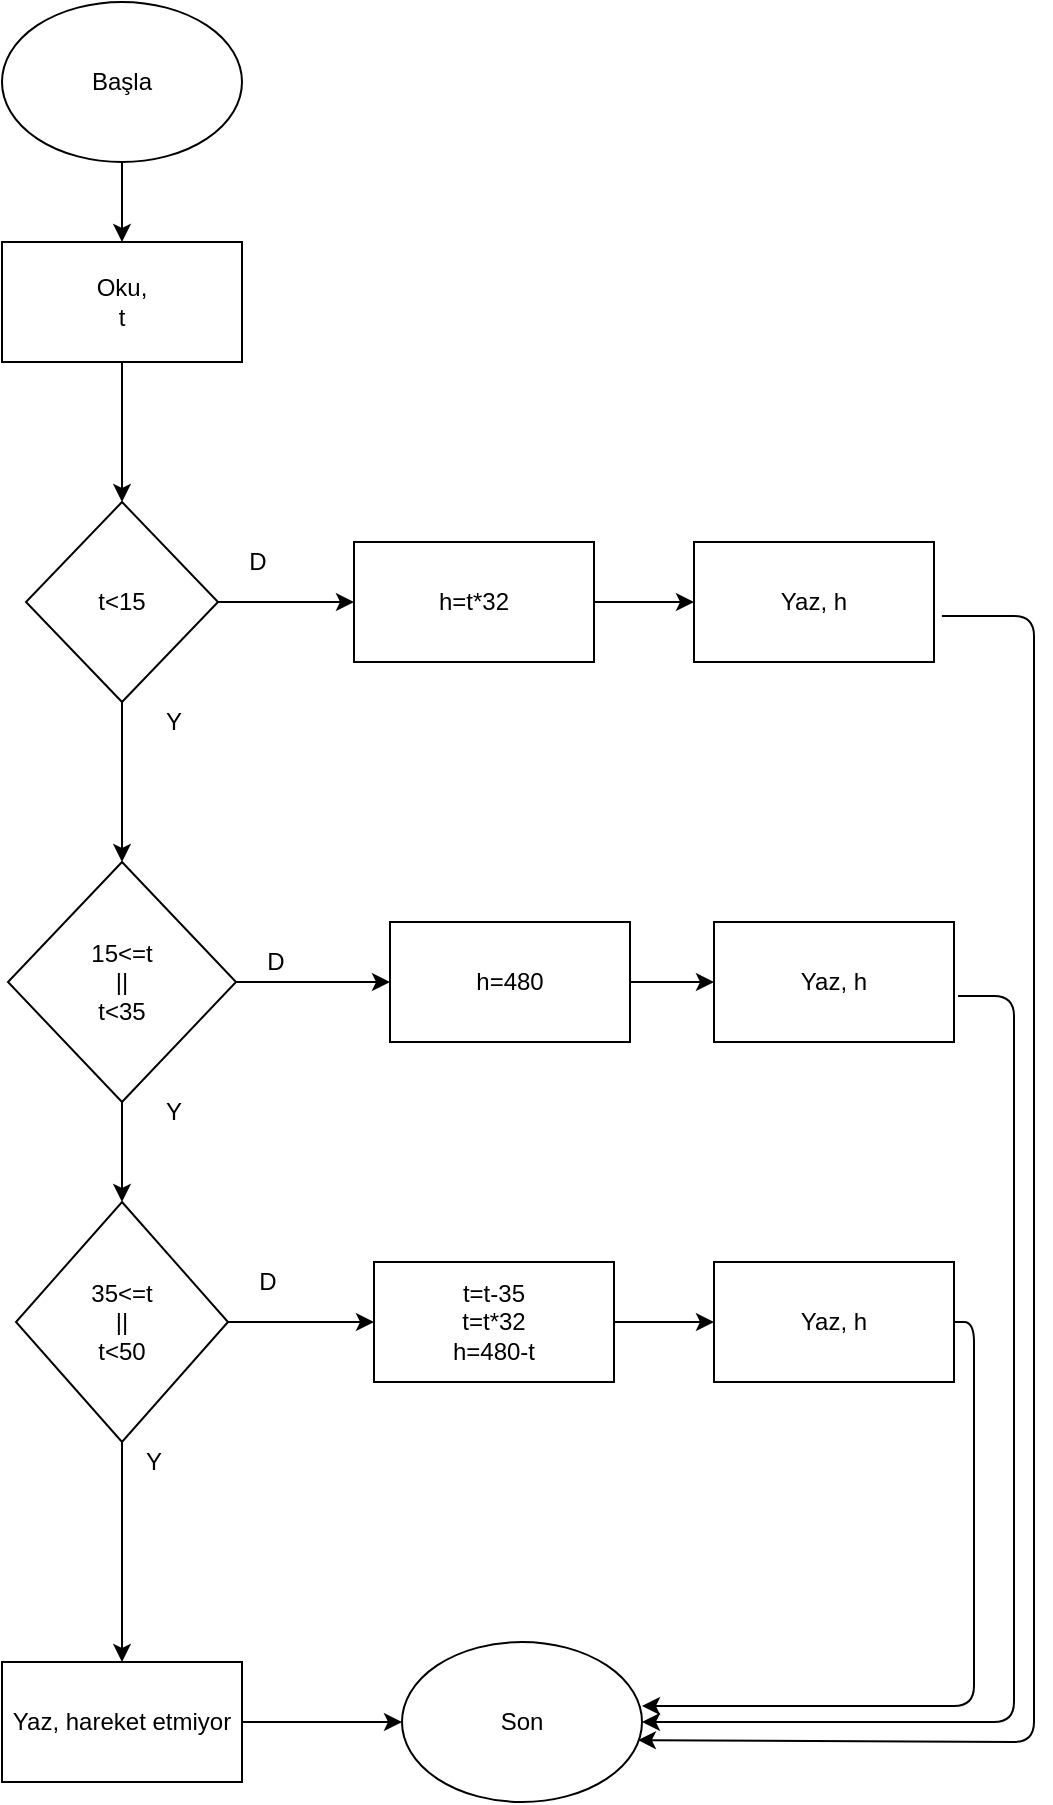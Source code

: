 <mxfile version="13.9.9" type="device"><diagram id="kjBlIDKPRAFPU94fSwLy" name="Sayfa -1"><mxGraphModel dx="1086" dy="846" grid="1" gridSize="10" guides="1" tooltips="1" connect="1" arrows="1" fold="1" page="1" pageScale="1" pageWidth="827" pageHeight="1169" math="0" shadow="0"><root><mxCell id="0"/><mxCell id="1" parent="0"/><mxCell id="0V0BDMCYuOHMOvQunb1c-3" value="" style="edgeStyle=orthogonalEdgeStyle;rounded=0;orthogonalLoop=1;jettySize=auto;html=1;" edge="1" parent="1" source="0V0BDMCYuOHMOvQunb1c-1" target="0V0BDMCYuOHMOvQunb1c-2"><mxGeometry relative="1" as="geometry"/></mxCell><mxCell id="0V0BDMCYuOHMOvQunb1c-1" value="Başla&lt;br&gt;" style="ellipse;whiteSpace=wrap;html=1;" vertex="1" parent="1"><mxGeometry x="294" y="30" width="120" height="80" as="geometry"/></mxCell><mxCell id="0V0BDMCYuOHMOvQunb1c-5" value="" style="edgeStyle=orthogonalEdgeStyle;rounded=0;orthogonalLoop=1;jettySize=auto;html=1;" edge="1" parent="1" source="0V0BDMCYuOHMOvQunb1c-2" target="0V0BDMCYuOHMOvQunb1c-4"><mxGeometry relative="1" as="geometry"/></mxCell><mxCell id="0V0BDMCYuOHMOvQunb1c-2" value="Oku,&lt;br&gt;t" style="whiteSpace=wrap;html=1;" vertex="1" parent="1"><mxGeometry x="294" y="150" width="120" height="60" as="geometry"/></mxCell><mxCell id="0V0BDMCYuOHMOvQunb1c-7" value="" style="edgeStyle=orthogonalEdgeStyle;rounded=0;orthogonalLoop=1;jettySize=auto;html=1;" edge="1" parent="1" source="0V0BDMCYuOHMOvQunb1c-4" target="0V0BDMCYuOHMOvQunb1c-6"><mxGeometry relative="1" as="geometry"/></mxCell><mxCell id="0V0BDMCYuOHMOvQunb1c-11" value="" style="edgeStyle=orthogonalEdgeStyle;rounded=0;orthogonalLoop=1;jettySize=auto;html=1;" edge="1" parent="1" source="0V0BDMCYuOHMOvQunb1c-4" target="0V0BDMCYuOHMOvQunb1c-10"><mxGeometry relative="1" as="geometry"/></mxCell><mxCell id="0V0BDMCYuOHMOvQunb1c-4" value="t&amp;lt;15" style="rhombus;whiteSpace=wrap;html=1;" vertex="1" parent="1"><mxGeometry x="306" y="280" width="96" height="100" as="geometry"/></mxCell><mxCell id="0V0BDMCYuOHMOvQunb1c-9" value="" style="edgeStyle=orthogonalEdgeStyle;rounded=0;orthogonalLoop=1;jettySize=auto;html=1;" edge="1" parent="1" source="0V0BDMCYuOHMOvQunb1c-6" target="0V0BDMCYuOHMOvQunb1c-8"><mxGeometry relative="1" as="geometry"/></mxCell><mxCell id="0V0BDMCYuOHMOvQunb1c-17" value="" style="edgeStyle=orthogonalEdgeStyle;rounded=0;orthogonalLoop=1;jettySize=auto;html=1;" edge="1" parent="1" source="0V0BDMCYuOHMOvQunb1c-6" target="0V0BDMCYuOHMOvQunb1c-16"><mxGeometry relative="1" as="geometry"/></mxCell><mxCell id="0V0BDMCYuOHMOvQunb1c-6" value="15&amp;lt;=t&lt;br&gt;||&lt;br&gt;t&amp;lt;35" style="rhombus;whiteSpace=wrap;html=1;" vertex="1" parent="1"><mxGeometry x="297" y="460" width="114" height="120" as="geometry"/></mxCell><mxCell id="0V0BDMCYuOHMOvQunb1c-23" value="" style="edgeStyle=orthogonalEdgeStyle;rounded=0;orthogonalLoop=1;jettySize=auto;html=1;" edge="1" parent="1" source="0V0BDMCYuOHMOvQunb1c-8" target="0V0BDMCYuOHMOvQunb1c-22"><mxGeometry relative="1" as="geometry"/></mxCell><mxCell id="0V0BDMCYuOHMOvQunb1c-28" value="" style="edgeStyle=orthogonalEdgeStyle;rounded=0;orthogonalLoop=1;jettySize=auto;html=1;" edge="1" parent="1" source="0V0BDMCYuOHMOvQunb1c-8" target="0V0BDMCYuOHMOvQunb1c-27"><mxGeometry relative="1" as="geometry"/></mxCell><mxCell id="0V0BDMCYuOHMOvQunb1c-8" value="35&amp;lt;=t&lt;br&gt;||&lt;br&gt;t&amp;lt;50" style="rhombus;whiteSpace=wrap;html=1;" vertex="1" parent="1"><mxGeometry x="301" y="630" width="106" height="120" as="geometry"/></mxCell><mxCell id="0V0BDMCYuOHMOvQunb1c-13" value="" style="edgeStyle=orthogonalEdgeStyle;rounded=0;orthogonalLoop=1;jettySize=auto;html=1;" edge="1" parent="1" source="0V0BDMCYuOHMOvQunb1c-10" target="0V0BDMCYuOHMOvQunb1c-12"><mxGeometry relative="1" as="geometry"/></mxCell><mxCell id="0V0BDMCYuOHMOvQunb1c-10" value="h=t*32" style="whiteSpace=wrap;html=1;" vertex="1" parent="1"><mxGeometry x="470" y="300" width="120" height="60" as="geometry"/></mxCell><mxCell id="0V0BDMCYuOHMOvQunb1c-12" value="Yaz, h" style="whiteSpace=wrap;html=1;" vertex="1" parent="1"><mxGeometry x="640" y="300" width="120" height="60" as="geometry"/></mxCell><mxCell id="0V0BDMCYuOHMOvQunb1c-14" value="D" style="text;html=1;strokeColor=none;fillColor=none;align=center;verticalAlign=middle;whiteSpace=wrap;rounded=0;" vertex="1" parent="1"><mxGeometry x="402" y="300" width="40" height="20" as="geometry"/></mxCell><mxCell id="0V0BDMCYuOHMOvQunb1c-15" value="Y" style="text;html=1;strokeColor=none;fillColor=none;align=center;verticalAlign=middle;whiteSpace=wrap;rounded=0;" vertex="1" parent="1"><mxGeometry x="360" y="380" width="40" height="20" as="geometry"/></mxCell><mxCell id="0V0BDMCYuOHMOvQunb1c-19" value="" style="edgeStyle=orthogonalEdgeStyle;rounded=0;orthogonalLoop=1;jettySize=auto;html=1;" edge="1" parent="1" source="0V0BDMCYuOHMOvQunb1c-16" target="0V0BDMCYuOHMOvQunb1c-18"><mxGeometry relative="1" as="geometry"/></mxCell><mxCell id="0V0BDMCYuOHMOvQunb1c-16" value="h=480" style="whiteSpace=wrap;html=1;" vertex="1" parent="1"><mxGeometry x="488" y="490" width="120" height="60" as="geometry"/></mxCell><mxCell id="0V0BDMCYuOHMOvQunb1c-18" value="Yaz, h" style="whiteSpace=wrap;html=1;" vertex="1" parent="1"><mxGeometry x="650" y="490" width="120" height="60" as="geometry"/></mxCell><mxCell id="0V0BDMCYuOHMOvQunb1c-20" value="D" style="text;html=1;strokeColor=none;fillColor=none;align=center;verticalAlign=middle;whiteSpace=wrap;rounded=0;" vertex="1" parent="1"><mxGeometry x="411" y="500" width="40" height="20" as="geometry"/></mxCell><mxCell id="0V0BDMCYuOHMOvQunb1c-21" value="Y" style="text;html=1;strokeColor=none;fillColor=none;align=center;verticalAlign=middle;whiteSpace=wrap;rounded=0;" vertex="1" parent="1"><mxGeometry x="360" y="575" width="40" height="20" as="geometry"/></mxCell><mxCell id="0V0BDMCYuOHMOvQunb1c-25" value="" style="edgeStyle=orthogonalEdgeStyle;rounded=0;orthogonalLoop=1;jettySize=auto;html=1;" edge="1" parent="1" source="0V0BDMCYuOHMOvQunb1c-22" target="0V0BDMCYuOHMOvQunb1c-24"><mxGeometry relative="1" as="geometry"/></mxCell><mxCell id="0V0BDMCYuOHMOvQunb1c-22" value="t=t-35&lt;br&gt;t=t*32&lt;br&gt;h=480-t" style="whiteSpace=wrap;html=1;" vertex="1" parent="1"><mxGeometry x="480" y="660" width="120" height="60" as="geometry"/></mxCell><mxCell id="0V0BDMCYuOHMOvQunb1c-24" value="Yaz, h" style="whiteSpace=wrap;html=1;" vertex="1" parent="1"><mxGeometry x="650" y="660" width="120" height="60" as="geometry"/></mxCell><mxCell id="0V0BDMCYuOHMOvQunb1c-26" value="D" style="text;html=1;strokeColor=none;fillColor=none;align=center;verticalAlign=middle;whiteSpace=wrap;rounded=0;" vertex="1" parent="1"><mxGeometry x="407" y="660" width="40" height="20" as="geometry"/></mxCell><mxCell id="0V0BDMCYuOHMOvQunb1c-30" value="" style="edgeStyle=orthogonalEdgeStyle;rounded=0;orthogonalLoop=1;jettySize=auto;html=1;" edge="1" parent="1" source="0V0BDMCYuOHMOvQunb1c-27" target="0V0BDMCYuOHMOvQunb1c-29"><mxGeometry relative="1" as="geometry"/></mxCell><mxCell id="0V0BDMCYuOHMOvQunb1c-27" value="Yaz, hareket etmiyor" style="whiteSpace=wrap;html=1;" vertex="1" parent="1"><mxGeometry x="294" y="860" width="120" height="60" as="geometry"/></mxCell><mxCell id="0V0BDMCYuOHMOvQunb1c-29" value="Son" style="ellipse;whiteSpace=wrap;html=1;" vertex="1" parent="1"><mxGeometry x="494" y="850" width="120" height="80" as="geometry"/></mxCell><mxCell id="0V0BDMCYuOHMOvQunb1c-31" value="Y" style="text;html=1;strokeColor=none;fillColor=none;align=center;verticalAlign=middle;whiteSpace=wrap;rounded=0;" vertex="1" parent="1"><mxGeometry x="350" y="750" width="40" height="20" as="geometry"/></mxCell><mxCell id="0V0BDMCYuOHMOvQunb1c-32" value="" style="endArrow=classic;html=1;exitX=1.033;exitY=0.617;exitDx=0;exitDy=0;exitPerimeter=0;entryX=0.983;entryY=0.613;entryDx=0;entryDy=0;entryPerimeter=0;" edge="1" parent="1" source="0V0BDMCYuOHMOvQunb1c-12" target="0V0BDMCYuOHMOvQunb1c-29"><mxGeometry width="50" height="50" relative="1" as="geometry"><mxPoint x="390" y="610" as="sourcePoint"/><mxPoint x="620" y="900" as="targetPoint"/><Array as="points"><mxPoint x="810" y="337"/><mxPoint x="810" y="900"/></Array></mxGeometry></mxCell><mxCell id="0V0BDMCYuOHMOvQunb1c-33" value="" style="endArrow=classic;html=1;exitX=1.017;exitY=0.617;exitDx=0;exitDy=0;exitPerimeter=0;entryX=1;entryY=0.5;entryDx=0;entryDy=0;" edge="1" parent="1" source="0V0BDMCYuOHMOvQunb1c-18" target="0V0BDMCYuOHMOvQunb1c-29"><mxGeometry width="50" height="50" relative="1" as="geometry"><mxPoint x="390" y="610" as="sourcePoint"/><mxPoint x="620" y="890" as="targetPoint"/><Array as="points"><mxPoint x="800" y="527"/><mxPoint x="800" y="890"/></Array></mxGeometry></mxCell><mxCell id="0V0BDMCYuOHMOvQunb1c-34" value="" style="endArrow=classic;html=1;exitX=1;exitY=0.5;exitDx=0;exitDy=0;entryX=1;entryY=0.4;entryDx=0;entryDy=0;entryPerimeter=0;" edge="1" parent="1" source="0V0BDMCYuOHMOvQunb1c-24" target="0V0BDMCYuOHMOvQunb1c-29"><mxGeometry width="50" height="50" relative="1" as="geometry"><mxPoint x="390" y="610" as="sourcePoint"/><mxPoint x="440" y="560" as="targetPoint"/><Array as="points"><mxPoint x="780" y="690"/><mxPoint x="780" y="882"/></Array></mxGeometry></mxCell></root></mxGraphModel></diagram></mxfile>